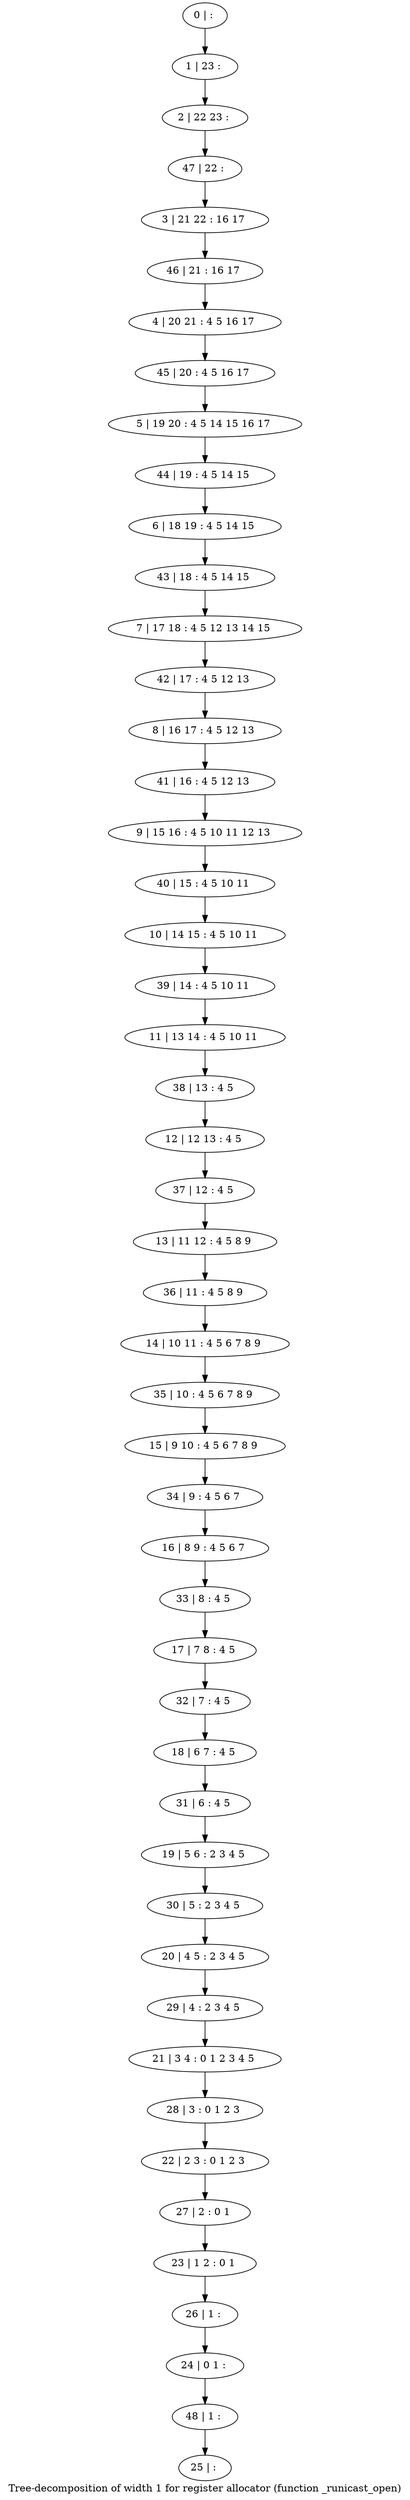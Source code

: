 digraph G {
graph [label="Tree-decomposition of width 1 for register allocator (function _runicast_open)"]
0[label="0 | : "];
1[label="1 | 23 : "];
2[label="2 | 22 23 : "];
3[label="3 | 21 22 : 16 17 "];
4[label="4 | 20 21 : 4 5 16 17 "];
5[label="5 | 19 20 : 4 5 14 15 16 17 "];
6[label="6 | 18 19 : 4 5 14 15 "];
7[label="7 | 17 18 : 4 5 12 13 14 15 "];
8[label="8 | 16 17 : 4 5 12 13 "];
9[label="9 | 15 16 : 4 5 10 11 12 13 "];
10[label="10 | 14 15 : 4 5 10 11 "];
11[label="11 | 13 14 : 4 5 10 11 "];
12[label="12 | 12 13 : 4 5 "];
13[label="13 | 11 12 : 4 5 8 9 "];
14[label="14 | 10 11 : 4 5 6 7 8 9 "];
15[label="15 | 9 10 : 4 5 6 7 8 9 "];
16[label="16 | 8 9 : 4 5 6 7 "];
17[label="17 | 7 8 : 4 5 "];
18[label="18 | 6 7 : 4 5 "];
19[label="19 | 5 6 : 2 3 4 5 "];
20[label="20 | 4 5 : 2 3 4 5 "];
21[label="21 | 3 4 : 0 1 2 3 4 5 "];
22[label="22 | 2 3 : 0 1 2 3 "];
23[label="23 | 1 2 : 0 1 "];
24[label="24 | 0 1 : "];
25[label="25 | : "];
26[label="26 | 1 : "];
27[label="27 | 2 : 0 1 "];
28[label="28 | 3 : 0 1 2 3 "];
29[label="29 | 4 : 2 3 4 5 "];
30[label="30 | 5 : 2 3 4 5 "];
31[label="31 | 6 : 4 5 "];
32[label="32 | 7 : 4 5 "];
33[label="33 | 8 : 4 5 "];
34[label="34 | 9 : 4 5 6 7 "];
35[label="35 | 10 : 4 5 6 7 8 9 "];
36[label="36 | 11 : 4 5 8 9 "];
37[label="37 | 12 : 4 5 "];
38[label="38 | 13 : 4 5 "];
39[label="39 | 14 : 4 5 10 11 "];
40[label="40 | 15 : 4 5 10 11 "];
41[label="41 | 16 : 4 5 12 13 "];
42[label="42 | 17 : 4 5 12 13 "];
43[label="43 | 18 : 4 5 14 15 "];
44[label="44 | 19 : 4 5 14 15 "];
45[label="45 | 20 : 4 5 16 17 "];
46[label="46 | 21 : 16 17 "];
47[label="47 | 22 : "];
48[label="48 | 1 : "];
0->1 ;
1->2 ;
26->24 ;
23->26 ;
27->23 ;
22->27 ;
28->22 ;
21->28 ;
29->21 ;
20->29 ;
30->20 ;
19->30 ;
31->19 ;
18->31 ;
32->18 ;
17->32 ;
33->17 ;
16->33 ;
34->16 ;
15->34 ;
35->15 ;
14->35 ;
36->14 ;
13->36 ;
37->13 ;
12->37 ;
38->12 ;
11->38 ;
39->11 ;
10->39 ;
40->10 ;
9->40 ;
41->9 ;
8->41 ;
42->8 ;
7->42 ;
43->7 ;
6->43 ;
44->6 ;
5->44 ;
45->5 ;
4->45 ;
46->4 ;
3->46 ;
47->3 ;
2->47 ;
48->25 ;
24->48 ;
}
